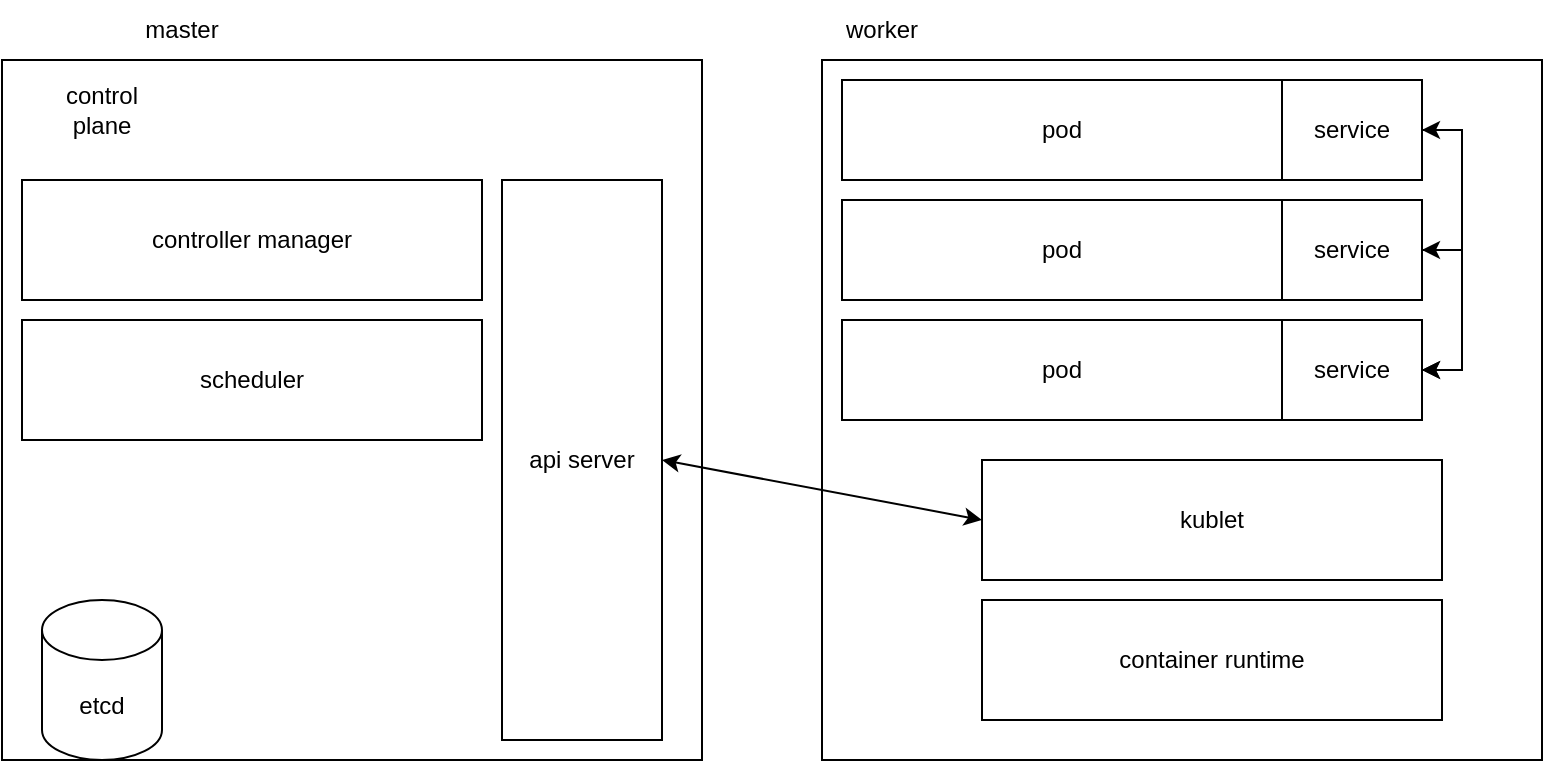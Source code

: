 <mxfile version="20.2.3" type="device" pages="2"><diagram id="PU2ka-mRl-tJGazFl0eR" name="Page-1"><mxGraphModel dx="782" dy="539" grid="1" gridSize="10" guides="1" tooltips="1" connect="1" arrows="1" fold="1" page="1" pageScale="1" pageWidth="850" pageHeight="1100" math="0" shadow="0"><root><mxCell id="0"/><mxCell id="1" parent="0"/><mxCell id="vcoRGkVkZVRe8obzgZ_F-1" value="" style="rounded=0;whiteSpace=wrap;html=1;" parent="1" vertex="1"><mxGeometry x="40" y="60" width="350" height="350" as="geometry"/></mxCell><mxCell id="vcoRGkVkZVRe8obzgZ_F-2" value="api server" style="rounded=0;whiteSpace=wrap;html=1;" parent="1" vertex="1"><mxGeometry x="290" y="120" width="80" height="280" as="geometry"/></mxCell><mxCell id="vcoRGkVkZVRe8obzgZ_F-3" value="master" style="text;html=1;strokeColor=none;fillColor=none;align=center;verticalAlign=middle;whiteSpace=wrap;rounded=0;" parent="1" vertex="1"><mxGeometry x="100" y="30" width="60" height="30" as="geometry"/></mxCell><mxCell id="vcoRGkVkZVRe8obzgZ_F-4" value="control plane" style="text;html=1;strokeColor=none;fillColor=none;align=center;verticalAlign=middle;whiteSpace=wrap;rounded=0;" parent="1" vertex="1"><mxGeometry x="60" y="70" width="60" height="30" as="geometry"/></mxCell><mxCell id="vcoRGkVkZVRe8obzgZ_F-5" value="controller manager" style="rounded=0;whiteSpace=wrap;html=1;" parent="1" vertex="1"><mxGeometry x="50" y="120" width="230" height="60" as="geometry"/></mxCell><mxCell id="vcoRGkVkZVRe8obzgZ_F-6" value="etcd" style="shape=cylinder3;whiteSpace=wrap;html=1;boundedLbl=1;backgroundOutline=1;size=15;" parent="1" vertex="1"><mxGeometry x="60" y="330" width="60" height="80" as="geometry"/></mxCell><mxCell id="vcoRGkVkZVRe8obzgZ_F-7" value="scheduler" style="rounded=0;whiteSpace=wrap;html=1;" parent="1" vertex="1"><mxGeometry x="50" y="190" width="230" height="60" as="geometry"/></mxCell><mxCell id="vcoRGkVkZVRe8obzgZ_F-9" value="" style="rounded=0;whiteSpace=wrap;html=1;" parent="1" vertex="1"><mxGeometry x="450" y="60" width="360" height="350" as="geometry"/></mxCell><mxCell id="vcoRGkVkZVRe8obzgZ_F-10" value="container runtime" style="rounded=0;whiteSpace=wrap;html=1;" parent="1" vertex="1"><mxGeometry x="530" y="330" width="230" height="60" as="geometry"/></mxCell><mxCell id="vcoRGkVkZVRe8obzgZ_F-11" value="kublet" style="rounded=0;whiteSpace=wrap;html=1;" parent="1" vertex="1"><mxGeometry x="530" y="260" width="230" height="60" as="geometry"/></mxCell><mxCell id="vcoRGkVkZVRe8obzgZ_F-13" value="" style="endArrow=classic;startArrow=classic;html=1;rounded=0;entryX=0;entryY=0.5;entryDx=0;entryDy=0;exitX=1;exitY=0.5;exitDx=0;exitDy=0;" parent="1" source="vcoRGkVkZVRe8obzgZ_F-2" target="vcoRGkVkZVRe8obzgZ_F-11" edge="1"><mxGeometry width="50" height="50" relative="1" as="geometry"><mxPoint x="400" y="300" as="sourcePoint"/><mxPoint x="450" y="250" as="targetPoint"/></mxGeometry></mxCell><mxCell id="vcoRGkVkZVRe8obzgZ_F-14" value="worker" style="text;html=1;strokeColor=none;fillColor=none;align=center;verticalAlign=middle;whiteSpace=wrap;rounded=0;" parent="1" vertex="1"><mxGeometry x="450" y="30" width="60" height="30" as="geometry"/></mxCell><mxCell id="vcoRGkVkZVRe8obzgZ_F-15" value="pod" style="rounded=0;whiteSpace=wrap;html=1;" parent="1" vertex="1"><mxGeometry x="460" y="70" width="220" height="50" as="geometry"/></mxCell><mxCell id="vcoRGkVkZVRe8obzgZ_F-16" value="pod" style="rounded=0;whiteSpace=wrap;html=1;" parent="1" vertex="1"><mxGeometry x="460" y="130" width="220" height="50" as="geometry"/></mxCell><mxCell id="vcoRGkVkZVRe8obzgZ_F-17" value="pod" style="rounded=0;whiteSpace=wrap;html=1;" parent="1" vertex="1"><mxGeometry x="460" y="190" width="220" height="50" as="geometry"/></mxCell><mxCell id="vcoRGkVkZVRe8obzgZ_F-21" style="edgeStyle=orthogonalEdgeStyle;rounded=0;orthogonalLoop=1;jettySize=auto;html=1;entryX=1;entryY=0.5;entryDx=0;entryDy=0;exitX=1;exitY=0.5;exitDx=0;exitDy=0;" parent="1" source="vcoRGkVkZVRe8obzgZ_F-18" target="vcoRGkVkZVRe8obzgZ_F-20" edge="1"><mxGeometry relative="1" as="geometry"/></mxCell><mxCell id="vcoRGkVkZVRe8obzgZ_F-18" value="service" style="rounded=0;whiteSpace=wrap;html=1;" parent="1" vertex="1"><mxGeometry x="680" y="70" width="70" height="50" as="geometry"/></mxCell><mxCell id="vcoRGkVkZVRe8obzgZ_F-23" style="edgeStyle=orthogonalEdgeStyle;rounded=0;orthogonalLoop=1;jettySize=auto;html=1;entryX=1;entryY=0.5;entryDx=0;entryDy=0;exitX=1;exitY=0.5;exitDx=0;exitDy=0;" parent="1" source="vcoRGkVkZVRe8obzgZ_F-19" target="vcoRGkVkZVRe8obzgZ_F-20" edge="1"><mxGeometry relative="1" as="geometry"><Array as="points"><mxPoint x="770" y="155"/><mxPoint x="770" y="215"/></Array></mxGeometry></mxCell><mxCell id="vcoRGkVkZVRe8obzgZ_F-19" value="service" style="rounded=0;whiteSpace=wrap;html=1;" parent="1" vertex="1"><mxGeometry x="680" y="130" width="70" height="50" as="geometry"/></mxCell><mxCell id="vcoRGkVkZVRe8obzgZ_F-22" style="edgeStyle=orthogonalEdgeStyle;rounded=0;orthogonalLoop=1;jettySize=auto;html=1;entryX=1;entryY=0.5;entryDx=0;entryDy=0;" parent="1" source="vcoRGkVkZVRe8obzgZ_F-20" target="vcoRGkVkZVRe8obzgZ_F-18" edge="1"><mxGeometry relative="1" as="geometry"><Array as="points"><mxPoint x="770" y="215"/><mxPoint x="770" y="95"/></Array></mxGeometry></mxCell><mxCell id="vcoRGkVkZVRe8obzgZ_F-24" style="edgeStyle=orthogonalEdgeStyle;rounded=0;orthogonalLoop=1;jettySize=auto;html=1;entryX=1;entryY=0.5;entryDx=0;entryDy=0;" parent="1" source="vcoRGkVkZVRe8obzgZ_F-20" target="vcoRGkVkZVRe8obzgZ_F-19" edge="1"><mxGeometry relative="1" as="geometry"><Array as="points"><mxPoint x="770" y="215"/><mxPoint x="770" y="155"/></Array></mxGeometry></mxCell><mxCell id="vcoRGkVkZVRe8obzgZ_F-20" value="service" style="rounded=0;whiteSpace=wrap;html=1;" parent="1" vertex="1"><mxGeometry x="680" y="190" width="70" height="50" as="geometry"/></mxCell></root></mxGraphModel></diagram><diagram id="I3QciDlXcJ8UU7oOzTa8" name="Page-2"><mxGraphModel dx="1460" dy="770" grid="0" gridSize="10" guides="1" tooltips="1" connect="1" arrows="1" fold="1" page="1" pageScale="1" pageWidth="850" pageHeight="1100" math="0" shadow="0"><root><mxCell id="0"/><mxCell id="1" parent="0"/><mxCell id="7WYbYQmM9-IEzc0AaRK3-3" value="" style="rounded=0;whiteSpace=wrap;html=1;" vertex="1" parent="1"><mxGeometry x="10" y="99" width="462" height="755" as="geometry"/></mxCell><mxCell id="7WYbYQmM9-IEzc0AaRK3-17" value="database_url" style="edgeStyle=orthogonalEdgeStyle;rounded=0;orthogonalLoop=1;jettySize=auto;html=1;entryX=1;entryY=0.5;entryDx=0;entryDy=0;" edge="1" parent="1" source="7WYbYQmM9-IEzc0AaRK3-4" target="7WYbYQmM9-IEzc0AaRK3-1"><mxGeometry relative="1" as="geometry"><Array as="points"><mxPoint x="559" y="369"/></Array></mxGeometry></mxCell><mxCell id="7WYbYQmM9-IEzc0AaRK3-4" value="name: mongodb-configmap&lt;br&gt;&lt;br&gt;database_url: mongodb-service" style="shape=cylinder3;whiteSpace=wrap;html=1;boundedLbl=1;backgroundOutline=1;size=15;" vertex="1" parent="1"><mxGeometry x="483" y="524" width="171" height="120" as="geometry"/></mxCell><mxCell id="7WYbYQmM9-IEzc0AaRK3-16" value="mongodb-service:27017&amp;lt;default port&amp;gt;" style="edgeStyle=orthogonalEdgeStyle;rounded=0;orthogonalLoop=1;jettySize=auto;html=1;entryX=0.5;entryY=0;entryDx=0;entryDy=0;" edge="1" parent="1" source="7WYbYQmM9-IEzc0AaRK3-1" target="7WYbYQmM9-IEzc0AaRK3-10"><mxGeometry relative="1" as="geometry"/></mxCell><mxCell id="7WYbYQmM9-IEzc0AaRK3-1" value="name: mongoexpress-deployment&lt;br&gt;labels.app: mongoexpress&lt;br&gt;image: mongo-express:latest&lt;br&gt;containerPort: 8082&lt;br&gt;&lt;br&gt;containers.env.name.ME_CONFIG_MONGODB_ADMINUSERNAME: mongodb-secret.mongo-root-username&lt;br&gt;containers.env.name.ME_CONFIG_MONGODB_ADMINPASSWORD: mongodb-secret.mongo-root-password&lt;br&gt;containers.env.name.ME_CONFIG_MONGODB_SERVER: mongodb-configmap.database_url" style="rounded=0;whiteSpace=wrap;html=1;" vertex="1" parent="1"><mxGeometry x="30" y="283" width="426" height="173" as="geometry"/></mxCell><mxCell id="7WYbYQmM9-IEzc0AaRK3-32" value="8082" style="edgeStyle=orthogonalEdgeStyle;rounded=0;orthogonalLoop=1;jettySize=auto;html=1;entryX=0.5;entryY=0;entryDx=0;entryDy=0;" edge="1" parent="1" source="7WYbYQmM9-IEzc0AaRK3-2" target="7WYbYQmM9-IEzc0AaRK3-1"><mxGeometry relative="1" as="geometry"/></mxCell><mxCell id="7WYbYQmM9-IEzc0AaRK3-2" value="name: mongoexpress-service&lt;br&gt;type: LoadBalancer&lt;br&gt;nodeport: 30000&lt;br&gt;port: 8081&lt;br&gt;targetport: 8082&lt;br&gt;selector.app: mongoexpress" style="rounded=0;whiteSpace=wrap;html=1;" vertex="1" parent="1"><mxGeometry x="30" y="119" width="426" height="109" as="geometry"/></mxCell><mxCell id="7WYbYQmM9-IEzc0AaRK3-19" value="mongo-root-username, mongo-root-password" style="edgeStyle=orthogonalEdgeStyle;rounded=0;orthogonalLoop=1;jettySize=auto;html=1;entryX=1;entryY=0.5;entryDx=0;entryDy=0;" edge="1" parent="1" source="7WYbYQmM9-IEzc0AaRK3-13" target="7WYbYQmM9-IEzc0AaRK3-1"><mxGeometry relative="1" as="geometry"><Array as="points"><mxPoint x="810" y="370"/></Array></mxGeometry></mxCell><mxCell id="7WYbYQmM9-IEzc0AaRK3-21" style="edgeStyle=orthogonalEdgeStyle;rounded=0;orthogonalLoop=1;jettySize=auto;html=1;entryX=1;entryY=0.5;entryDx=0;entryDy=0;" edge="1" parent="1" source="7WYbYQmM9-IEzc0AaRK3-13" target="7WYbYQmM9-IEzc0AaRK3-9"><mxGeometry relative="1" as="geometry"><Array as="points"><mxPoint x="807" y="767"/></Array></mxGeometry></mxCell><mxCell id="7WYbYQmM9-IEzc0AaRK3-34" value="mongo-root-username, mongo-root-password" style="edgeLabel;html=1;align=center;verticalAlign=middle;resizable=0;points=[];" vertex="1" connectable="0" parent="7WYbYQmM9-IEzc0AaRK3-21"><mxGeometry x="-0.067" relative="1" as="geometry"><mxPoint as="offset"/></mxGeometry></mxCell><mxCell id="7WYbYQmM9-IEzc0AaRK3-13" value="name: mongodb-secret&lt;br&gt;type: Opaque&lt;br&gt;data.mongo-root-username: &amp;lt;base64&amp;gt;&lt;br&gt;data.mongo-root-password: &amp;lt;base64&amp;gt;" style="shape=cylinder3;whiteSpace=wrap;html=1;boundedLbl=1;backgroundOutline=1;size=15;" vertex="1" parent="1"><mxGeometry x="670" y="508" width="170" height="144" as="geometry"/></mxCell><mxCell id="7WYbYQmM9-IEzc0AaRK3-9" value="name: mongodb-deployment&lt;br&gt;labels.app: mongodb&lt;br&gt;containers.image: mongodb:latest&lt;br&gt;containers.containerPort: 27018&lt;br&gt;&lt;br&gt;containers.env.MONGO_INITDB_ROOT_USERNAME: mongodb-secret.mongo-root-username&lt;br&gt;containers.env.MONGO_INITDB_ROOT_PASSWORD: mongodb-secret.mongo-root-password" style="rounded=0;whiteSpace=wrap;html=1;" vertex="1" parent="1"><mxGeometry x="32" y="698" width="424" height="138" as="geometry"/></mxCell><mxCell id="7WYbYQmM9-IEzc0AaRK3-31" value="27018" style="edgeStyle=orthogonalEdgeStyle;rounded=0;orthogonalLoop=1;jettySize=auto;html=1;entryX=0.5;entryY=0;entryDx=0;entryDy=0;" edge="1" parent="1" source="7WYbYQmM9-IEzc0AaRK3-10" target="7WYbYQmM9-IEzc0AaRK3-9"><mxGeometry relative="1" as="geometry"/></mxCell><mxCell id="7WYbYQmM9-IEzc0AaRK3-10" value="name: mongodb-service&lt;br&gt;type: &amp;lt;default&amp;gt;&lt;br&gt;port: 27017&lt;br&gt;targetport: 27018&lt;br&gt;selector.app: mongodb" style="rounded=0;whiteSpace=wrap;html=1;" vertex="1" parent="1"><mxGeometry x="32" y="535" width="424" height="90" as="geometry"/></mxCell><mxCell id="7WYbYQmM9-IEzc0AaRK3-26" style="edgeStyle=orthogonalEdgeStyle;rounded=0;orthogonalLoop=1;jettySize=auto;html=1;entryX=0.5;entryY=0;entryDx=0;entryDy=0;" edge="1" parent="1" source="7WYbYQmM9-IEzc0AaRK3-25" target="7WYbYQmM9-IEzc0AaRK3-2"><mxGeometry relative="1" as="geometry"><Array as="points"><mxPoint x="243" y="48"/></Array></mxGeometry></mxCell><mxCell id="7WYbYQmM9-IEzc0AaRK3-27" value="30000" style="edgeLabel;html=1;align=center;verticalAlign=middle;resizable=0;points=[];" vertex="1" connectable="0" parent="7WYbYQmM9-IEzc0AaRK3-26"><mxGeometry x="-0.641" y="2" relative="1" as="geometry"><mxPoint x="-1" as="offset"/></mxGeometry></mxCell><mxCell id="7WYbYQmM9-IEzc0AaRK3-25" value="ingress" style="rounded=0;whiteSpace=wrap;html=1;" vertex="1" parent="1"><mxGeometry x="365" y="18" width="120" height="60" as="geometry"/></mxCell><mxCell id="7WYbYQmM9-IEzc0AaRK3-29" style="edgeStyle=orthogonalEdgeStyle;rounded=0;orthogonalLoop=1;jettySize=auto;html=1;" edge="1" parent="1" source="7WYbYQmM9-IEzc0AaRK3-28" target="7WYbYQmM9-IEzc0AaRK3-25"><mxGeometry relative="1" as="geometry"/></mxCell><mxCell id="7WYbYQmM9-IEzc0AaRK3-30" value="80" style="edgeLabel;html=1;align=center;verticalAlign=middle;resizable=0;points=[];" vertex="1" connectable="0" parent="7WYbYQmM9-IEzc0AaRK3-29"><mxGeometry x="-0.257" relative="1" as="geometry"><mxPoint as="offset"/></mxGeometry></mxCell><mxCell id="7WYbYQmM9-IEzc0AaRK3-28" value="Actor" style="shape=umlActor;verticalLabelPosition=bottom;verticalAlign=top;html=1;outlineConnect=0;" vertex="1" parent="1"><mxGeometry x="604" y="18" width="30" height="60" as="geometry"/></mxCell></root></mxGraphModel></diagram></mxfile>
